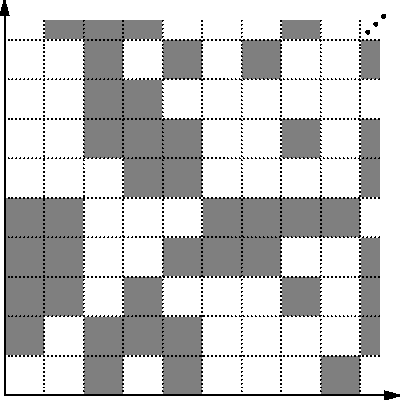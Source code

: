 //usepackage("amsfonts");
int n = 9;

real y0 = 0.375;
real x1 = 0.5;
real bs = 0.05;
real alen = (n + 1) * bs;

size(200 * (1.0 + x1),200);
//filldraw(box((0,0),(0.5,0.5)),lightgray,black);
//label("$\mathbb{N}_X$", (0.25,-0.05));
//label("$\mathbb{N}_Y$", (-0.06,0.25));
real d = 0.02;
//draw((0.35,0.63-d)..(0.35,0.4+d));
//draw((0.36+d,0.65)..(0.6-d,0.65));

fill(box((0,y0),(bs * (n + 0.5), y0 + bs * (n + 0.5))), gray);
for (int i = 0; i < (n + 1); ++i)
  {
    for (int j = 0; j < (n + 1); ++j)
      {
	if (i == j || unitrand () < 0.5)
	  fill(box((bs * i,y0 + bs * j),(bs * (i + 1), y0 + bs * (j + 1))), white);
      }
  }

draw((0,y0)..(0,y0 + alen), black, Arrow);
draw((0,y0)..(alen,y0), black, Arrow);

for (int i = 0; i < n; ++i)
  {
    draw((0,y0 + bs * (i + 1))..(bs * (n + 0.5), y0 + bs * (i + 1)), p=dotted);
    draw((bs * (i + 1), y0)..(bs * (i + 1), y0 + bs * (n + 0.5)), p=dotted);
  }

// Better way to make ellipses?
for (int i = 0; i < 3; ++i)
  {
    fill(circle((n*bs+0.01*(i + 1),y0 + n*bs+0.01* (i + 1)),0.0025));
  }

//draw(box((0,y0), (bs * 4, y0 + bs * 4)));
//draw(box((0,y0), (bs * 9, y0 + bs * 9)));
